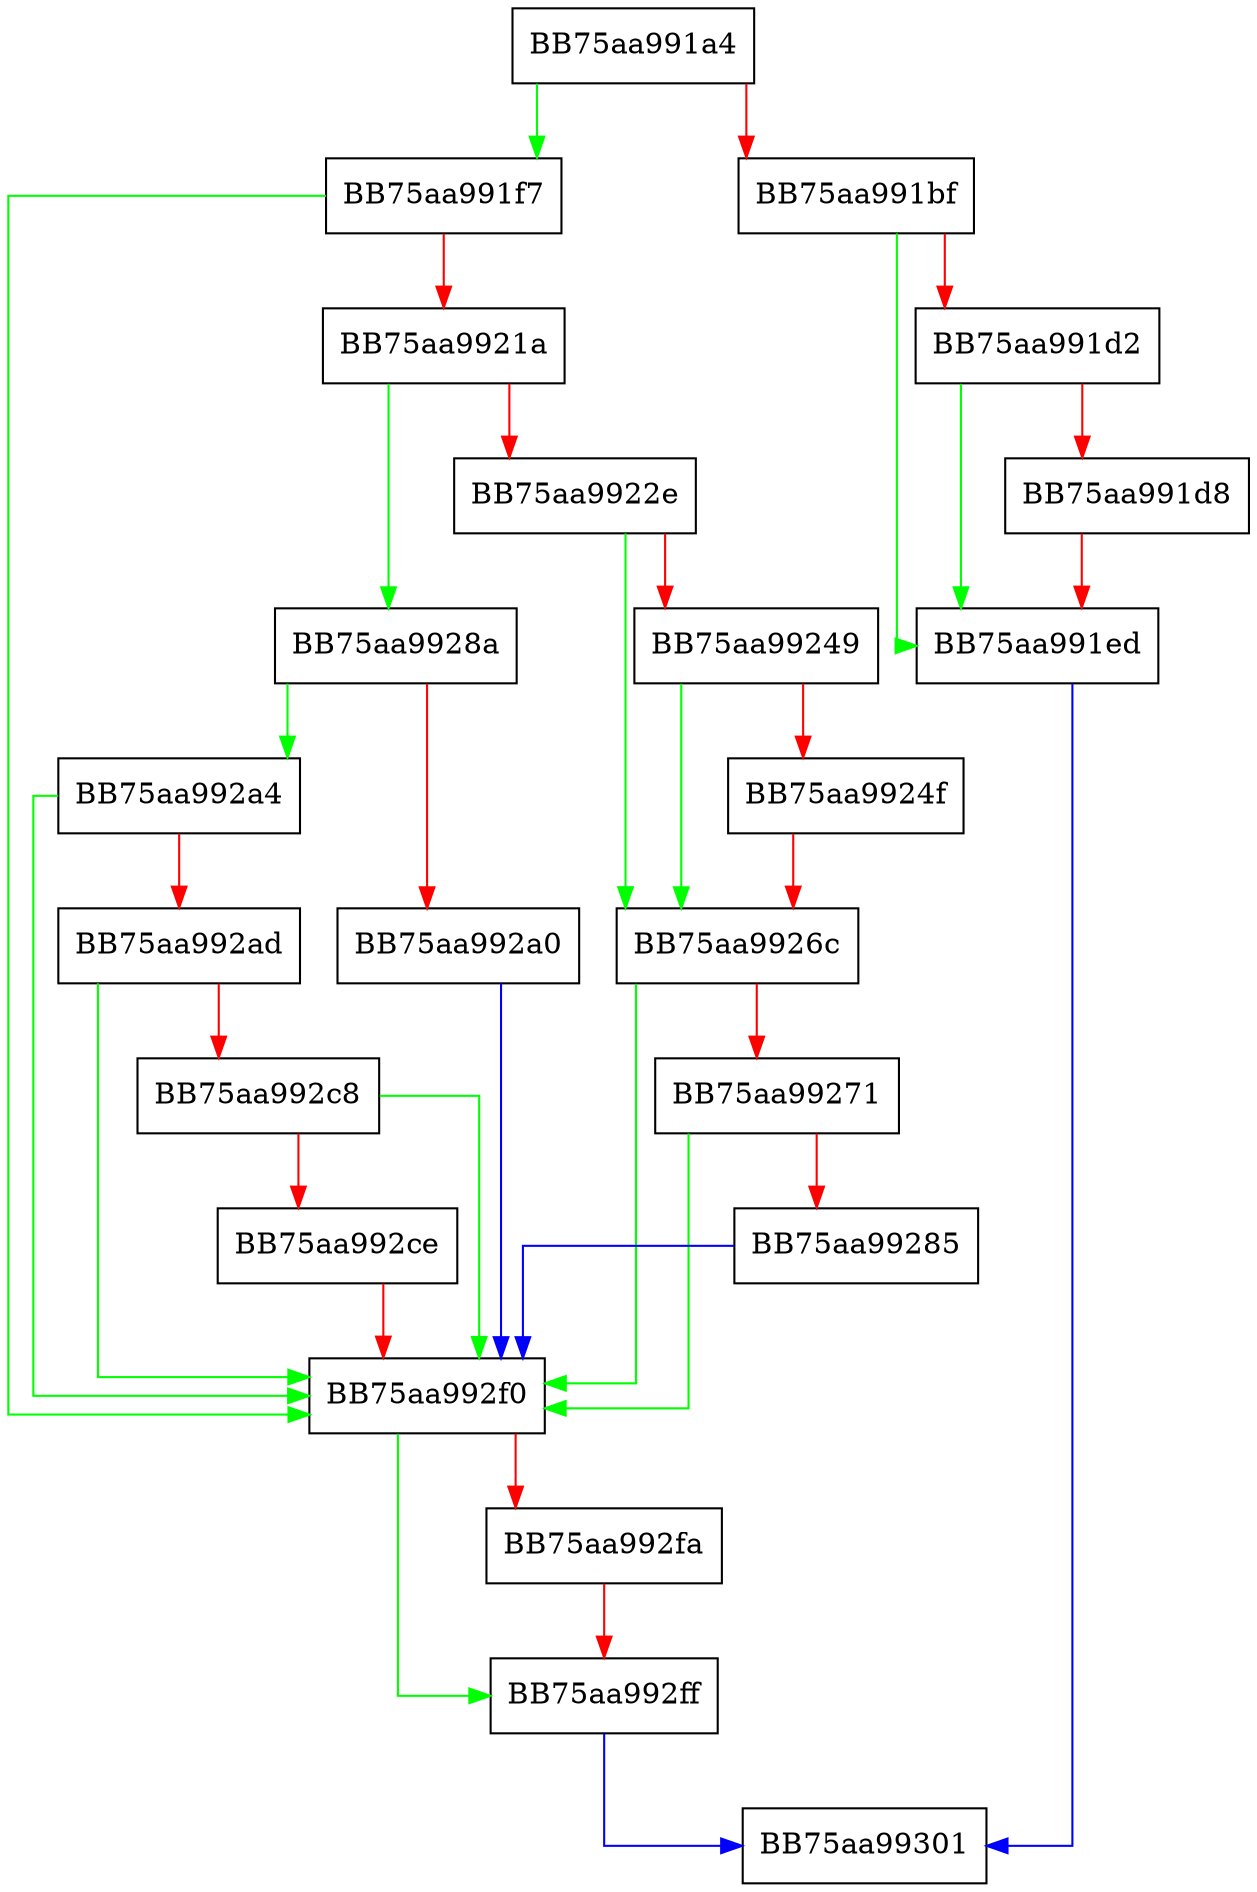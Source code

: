 digraph MemScanKillProcess {
  node [shape="box"];
  graph [splines=ortho];
  BB75aa991a4 -> BB75aa991f7 [color="green"];
  BB75aa991a4 -> BB75aa991bf [color="red"];
  BB75aa991bf -> BB75aa991ed [color="green"];
  BB75aa991bf -> BB75aa991d2 [color="red"];
  BB75aa991d2 -> BB75aa991ed [color="green"];
  BB75aa991d2 -> BB75aa991d8 [color="red"];
  BB75aa991d8 -> BB75aa991ed [color="red"];
  BB75aa991ed -> BB75aa99301 [color="blue"];
  BB75aa991f7 -> BB75aa992f0 [color="green"];
  BB75aa991f7 -> BB75aa9921a [color="red"];
  BB75aa9921a -> BB75aa9928a [color="green"];
  BB75aa9921a -> BB75aa9922e [color="red"];
  BB75aa9922e -> BB75aa9926c [color="green"];
  BB75aa9922e -> BB75aa99249 [color="red"];
  BB75aa99249 -> BB75aa9926c [color="green"];
  BB75aa99249 -> BB75aa9924f [color="red"];
  BB75aa9924f -> BB75aa9926c [color="red"];
  BB75aa9926c -> BB75aa992f0 [color="green"];
  BB75aa9926c -> BB75aa99271 [color="red"];
  BB75aa99271 -> BB75aa992f0 [color="green"];
  BB75aa99271 -> BB75aa99285 [color="red"];
  BB75aa99285 -> BB75aa992f0 [color="blue"];
  BB75aa9928a -> BB75aa992a4 [color="green"];
  BB75aa9928a -> BB75aa992a0 [color="red"];
  BB75aa992a0 -> BB75aa992f0 [color="blue"];
  BB75aa992a4 -> BB75aa992f0 [color="green"];
  BB75aa992a4 -> BB75aa992ad [color="red"];
  BB75aa992ad -> BB75aa992f0 [color="green"];
  BB75aa992ad -> BB75aa992c8 [color="red"];
  BB75aa992c8 -> BB75aa992f0 [color="green"];
  BB75aa992c8 -> BB75aa992ce [color="red"];
  BB75aa992ce -> BB75aa992f0 [color="red"];
  BB75aa992f0 -> BB75aa992ff [color="green"];
  BB75aa992f0 -> BB75aa992fa [color="red"];
  BB75aa992fa -> BB75aa992ff [color="red"];
  BB75aa992ff -> BB75aa99301 [color="blue"];
}